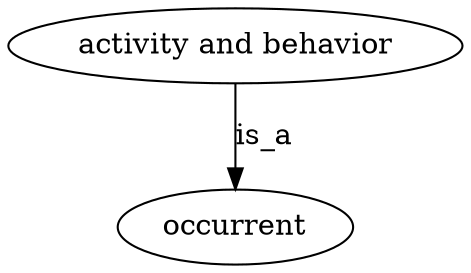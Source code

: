 digraph {
	graph [bb="0,0,218.38,123"];
	node [label="\N"];
	"activity and behavior"	 [height=0.5,
		label="activity and behavior",
		pos="109.19,105",
		width=3.0331];
	occurrent	 [height=0.5,
		pos="109.19,18",
		width=1.5707];
	"activity and behavior" -> occurrent	 [label=is_a,
		lp="123.19,61.5",
		pos="e,109.19,36.003 109.19,86.974 109.19,75.192 109.19,59.561 109.19,46.158"];
}
